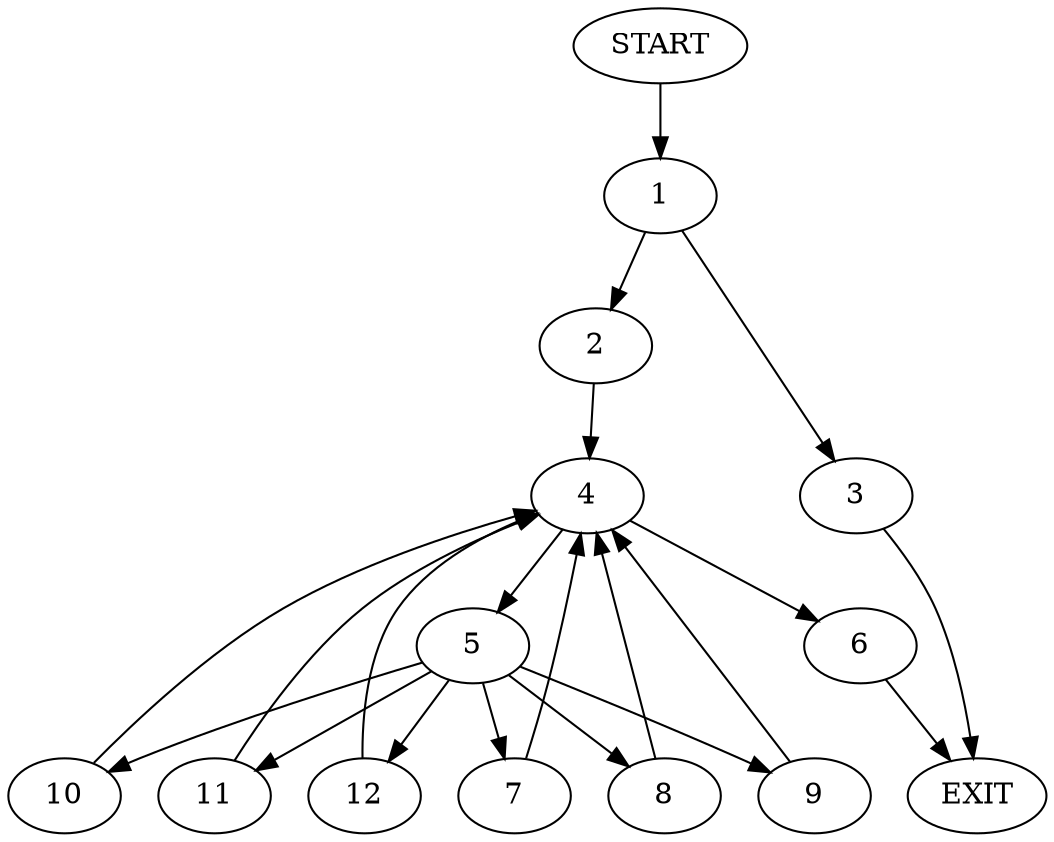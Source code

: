 digraph {
0 [label="START"]
13 [label="EXIT"]
0 -> 1
1 -> 2
1 -> 3
2 -> 4
3 -> 13
4 -> 5
4 -> 6
6 -> 13
5 -> 7
5 -> 8
5 -> 9
5 -> 10
5 -> 11
5 -> 12
8 -> 4
7 -> 4
10 -> 4
11 -> 4
12 -> 4
9 -> 4
}
